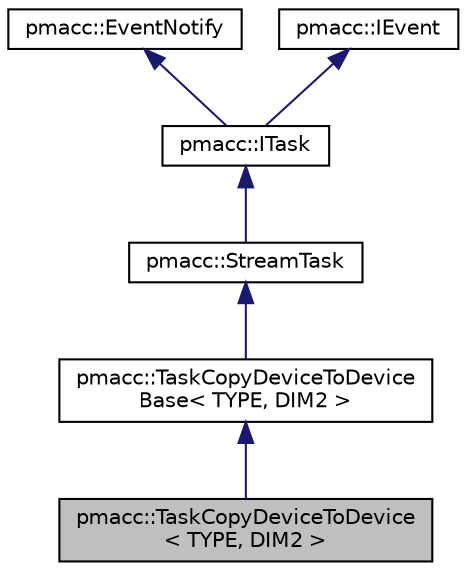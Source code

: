 digraph "pmacc::TaskCopyDeviceToDevice&lt; TYPE, DIM2 &gt;"
{
 // LATEX_PDF_SIZE
  edge [fontname="Helvetica",fontsize="10",labelfontname="Helvetica",labelfontsize="10"];
  node [fontname="Helvetica",fontsize="10",shape=record];
  Node1 [label="pmacc::TaskCopyDeviceToDevice\l\< TYPE, DIM2 \>",height=0.2,width=0.4,color="black", fillcolor="grey75", style="filled", fontcolor="black",tooltip=" "];
  Node2 -> Node1 [dir="back",color="midnightblue",fontsize="10",style="solid",fontname="Helvetica"];
  Node2 [label="pmacc::TaskCopyDeviceToDevice\lBase\< TYPE, DIM2 \>",height=0.2,width=0.4,color="black", fillcolor="white", style="filled",URL="$classpmacc_1_1_task_copy_device_to_device_base.html",tooltip=" "];
  Node3 -> Node2 [dir="back",color="midnightblue",fontsize="10",style="solid",fontname="Helvetica"];
  Node3 [label="pmacc::StreamTask",height=0.2,width=0.4,color="black", fillcolor="white", style="filled",URL="$classpmacc_1_1_stream_task.html",tooltip="Abstract base class for all tasks which depend on cuda streams."];
  Node4 -> Node3 [dir="back",color="midnightblue",fontsize="10",style="solid",fontname="Helvetica"];
  Node4 [label="pmacc::ITask",height=0.2,width=0.4,color="black", fillcolor="white", style="filled",URL="$classpmacc_1_1_i_task.html",tooltip="Abstract base class for all tasks."];
  Node5 -> Node4 [dir="back",color="midnightblue",fontsize="10",style="solid",fontname="Helvetica"];
  Node5 [label="pmacc::EventNotify",height=0.2,width=0.4,color="black", fillcolor="white", style="filled",URL="$classpmacc_1_1_event_notify.html",tooltip="Implements an observable."];
  Node6 -> Node4 [dir="back",color="midnightblue",fontsize="10",style="solid",fontname="Helvetica"];
  Node6 [label="pmacc::IEvent",height=0.2,width=0.4,color="black", fillcolor="white", style="filled",URL="$classpmacc_1_1_i_event.html",tooltip="Interface for an observer."];
}
